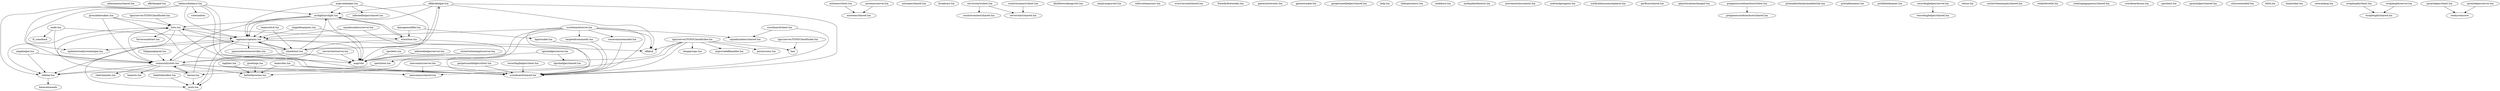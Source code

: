 digraph pluginGraph {
adminmenu [label="adminmenu/shared.lua"];
afkchanged [label="afkchanged.lua"];
afkkickhelper [label="afkkickhelper.lua"];
arclight [label="arclight/arclight.lua"];
audit [label="audit.lua"];
autoexec [label="autoexec/shared.lua"];
autospec [label="autospec/shared.lua"];
balance [label="balance/balance.lua"];
betterknownas [label="betterknownas.lua"];
bots [label="bots.lua"];
broadcast [label="broadcast.lua"];
captains [label="captains/captains.lua"];
chatchannels [label="chatchannels.lua"];
communityslots [label="communityslots.lua"];
crashreconnect [label="crashreconnect/shared.lua"];
damagemodifier [label="damagemodifier.lua"];
disablestockmapvote [label="disablestockmapvote.lua"];
emptymapcycler [label="emptymapcycler.lua"];
enforceteamsizes [label="enforceteamsizes.lua"];
everysecond [label="everysecond/shared.lua"];
forceroundstart [label="forceroundstart.lua"];
friendlyfiretweaks [label="friendlyfiretweaks.lua"];
fullgameplayed [label="fullgameplayed.lua"];
gamestartevents [label="gamestartevents.lua"];
gamestracker [label="gamestracker.lua"];
gorgetunnelhelper [label="gorgetunnelhelper/shared.lua"];
greetings [label="greetings.lua"];
groundedrookies [label="groundedrookies.lua"];
help [label="help.lua"];
hidefullmodlist [label="hidefullmodlist.lua"];
hidespectators [label="hidespectators.lua"];
improvedafkhandler [label="improvedafkhandler.lua"];
infestedhelper [label="infestedhelper/shared.lua"];
karma [label="karma.lua"];
lapstracker [label="lapstracker.lua"];
lookdown [label="lookdown.lua"];
mapvotehelper [label="mapvotehelper.lua"];
modupdatednotice [label="modupdatednotice.lua"];
movement [label="movement/movement.lua"];
newcomms [label="newcomms/shared.lua"];
noattackpregame [label="noattackpregame.lua"];
notifyadminonmuteplayer [label="notifyadminonmuteplayer.lua"];
perficon [label="perficon/shared.lua"];
permissions [label="permissions.lua"];
playerlocationchanged [label="playerlocationchanged.lua"];
pregamescoreboardsort [label="pregamescoreboardsort/shared.lua"];
primeablechat [label="primeablechat/primeablechat.lua"];
printablenames [label="printablenames.lua"];
prohibitednames [label="prohibitednames.lua"];
push [label="push.lua"];
recordinghelper [label="recordinghelper/shared.lua"];
reluse [label="reluse.lua"];
restartwhenempty [label="restartwhenempty/shared.lua"];
rookiethrottle [label="rookiethrottle.lua"];
rotatingeggspawns [label="rotatingeggspawns/shared.lua"];
scoreboardicons [label="scoreboardicons.lua"];
scoreboard [label="scoreboard/shared.lua"];
serverstart [label="serverstart/shared.lua"];
sidebar [label="sidebar.lua"];
siegehelper [label="siegehelper.lua"];
spawnselectionoverrides [label="spawnselectionoverrides.lua"];
specbets [label="specbets.lua"];
speclimit [label="speclimit.lua"];
speclisten [label="speclisten.lua"];
sprayhelper [label="sprayhelper/shared.lua"];
squadnumbers [label="squadnumbers/shared.lua"];
stagedteamjoins [label="stagedteamjoins.lua"];
statusextended [label="statusextended.lua"];
taglines [label="taglines.lua"];
targetedcommands [label="targetedcommands.lua"];
td [label="td/td.lua"];
teamres [label="teamres.lua"];
teamroles [label="teamroles.lua"];
teamswitch [label="teamswitch.lua"];
teamticker [label="teamticker.lua"];
tempgroups [label="tempgroups.lua"];
tgnsbadges [label="tgnsbadges/shared.lua"];
timedstart [label="timedstart.lua"];
updatetoreadyroomhelper [label="updatetoreadyroomhelper.lua"];
uweranking [label="uweranking.lua"];
voicecommreminder [label="voicecommreminder.lua"];
winorlose [label="winorlose.lua"];
wraplength [label="wraplength/shared.lua"];
autoexec_client [label="autoexec/client.lua"];
autoexec_server [label="autoexec/server.lua"];
crashreconnect_client [label="crashreconnect/client.lua"];
gorgetunnelhelper_client [label="gorgetunnelhelper/client.lua"];
infestedhelper_server [label="infestedhelper/server.lua"];
newcomms_server [label="newcomms/server.lua"];
pregamescoreboardsort_client [label="pregamescoreboardsort/client.lua"];
recordinghelper_client [label="recordinghelper/client.lua"];
recordinghelper_server [label="recordinghelper/server.lua"];
restartwhenempty_server [label="restartwhenempty/server.lua"];
scoreboard_client [label="scoreboard/client.lua"];
scoreboard_server [label="scoreboard/server.lua"];
serverstart_client [label="serverstart/client.lua"];
serverstart_server [label="serverstart/server.lua"];
sprayhelper_client [label="sprayhelper/client.lua"];
sprayhelper_server [label="sprayhelper/server.lua"];
squadnumbers_server [label="squadnumbers/server.lua"];
tgnsbadges_server [label="tgnsbadges/server.lua"];
wraplength_client [label="wraplength/client.lua"];
wraplength_server [label="wraplength/server.lua"];
tgns_server_TGNSClientKicker [label="tgns/server/TGNSClientKicker.lua"];
tgns_server_TGNSCommonServer [label="tgns/server/TGNSClientKicker.lua"];
tgns_server_TGNSConnectedTimesTracker [label="tgns/server/TGNSClientKicker.lua"];

afkkickhelper -> afkkick
afkkickhelper -> arclight
afkkickhelper -> captains
afkkickhelper -> scoreboard
afkkickhelper -> timedstart
arclight -> bots
arclight -> captains
arclight -> communityslots
arclight -> mapvote
arclight -> winorlose
audit -> captains
audit -> communityslots
audit -> tf_comeback
autoexec_client -> autoexec
autoexec_server -> autoexec
balance -> arclight
balance -> captains
balance -> communityslots
balance -> mapvote
balance -> scoreboard
balance -> sidebar
balance -> updatetoreadyroomhelper
balance -> voterandom
bots -> captains
bots -> forceroundstart
bots -> mapvote
bots -> push
bots -> sidebar
bots -> winorlose
captains -> afkkick
captains -> mapvote
captains -> push
captains -> scoreboard
captains -> sidebar
captains -> spawnselectionoverrides
captains -> timedstart
captains -> updatetoreadyroomhelper
communityslots -> betterknownas
communityslots -> bots
communityslots -> captains
communityslots -> chatchannels
communityslots -> karma
communityslots -> newcomms
communityslots -> scoreboard
communityslots -> sidebar
communityslots -> teamres
crashreconnect_client -> serverstart
damagemodifier -> lapstracker
damagemodifier -> winorlose
fullgameplayed -> communityslots
gorgetunnelhelper_client -> scoreboard
greetings -> betterknownas
groundedrookies -> bots
groundedrookies -> communityslots
groundedrookies -> scoreboard
hidefullmodlist -> push
infestedhelper_server -> mapvote
karma -> bots
karma -> captains
karma -> communityslots
karma -> push
lapstracker -> scoreboard
mapvotehelper -> arclight
mapvotehelper -> captains
mapvotehelper -> infestedhelper
mapvotehelper -> mapvote
newcomms_server -> newcomms
newcomms_server -> scoreboard
pregamescoreboardsort_client -> pregamescoreboardsort
recordinghelper_client -> scoreboard
recordinghelper_server -> recordinghelper
restartwhenempty_server -> mapvote
scoreboard_client -> scoreboard
scoreboard_client -> squadnumbers
scoreboard_server -> afkkick
scoreboard_server -> betterknownas
scoreboard_server -> captains
scoreboard_server -> newcomms
scoreboard_server -> scoreboard
scoreboard_server -> speclisten
scoreboard_server -> squadnumbers
scoreboard_server -> targetedcommands
scoreboard_server -> voicecommreminder
serverstart_client -> crashreconnect
serverstart_client -> serverstart
serverstart_server -> mapvote
serverstart_server -> push
sidebar -> basecommands
siegehelper -> communityslots
siegehelper -> sidebar
specbets -> mapvote
speclisten -> sidebar
sprayhelper_client -> readyroomrave
sprayhelper_server -> readyroomrave
squadnumbers_server -> captains
squadnumbers_server -> scoreboard
stagedteamjoins -> captains
stagedteamjoins -> mapvote
taglines -> betterknownas
targetedcommands -> scoreboard
teamroles -> betterknownas
teamroles -> scoreboard
teamswitch -> captains
teamswitch -> timedstart
tgnsbadges_server -> mapvote
tgnsbadges_server -> tgnsbadges
timedstart -> afkkickhelper
timedstart -> arclight
timedstart -> bots
timedstart -> captains
timedstart -> communityslots
timedstart -> mapvote
voicecommreminder -> scoreboard
winorlose -> arclight
winorlose -> communityslots
winorlose -> scoreboard
wraplength_client -> wraplength
wraplength_server -> wraplength
tgns_server_TGNSClientKicker -> ban
tgns_server_TGNSCommonServer -> afkkick
tgns_server_TGNSCommonServer -> ban
tgns_server_TGNSCommonServer -> improvedafkhandler
tgns_server_TGNSCommonServer -> karma
tgns_server_TGNSCommonServer -> mapvote
tgns_server_TGNSCommonServer -> permissions
tgns_server_TGNSCommonServer -> scoreboard
tgns_server_TGNSCommonServer -> tempgroups
tgns_server_TGNSConnectedTimesTracker -> bots
}